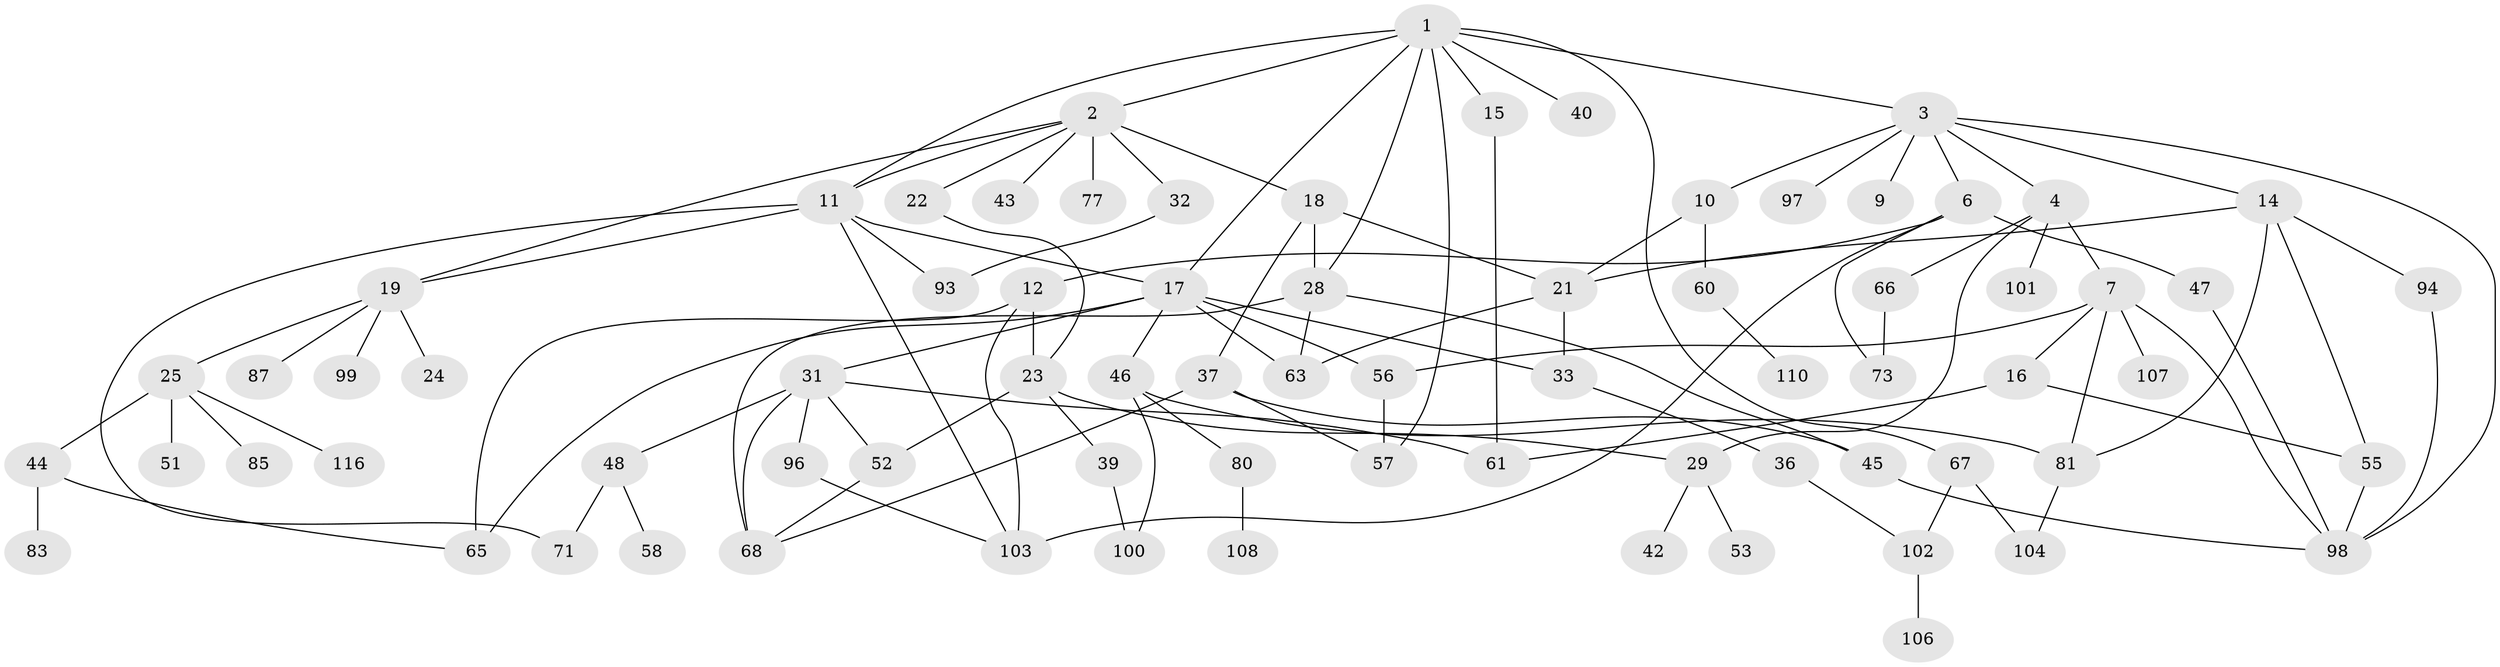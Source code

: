 // original degree distribution, {7: 0.01694915254237288, 8: 0.00847457627118644, 6: 0.00847457627118644, 5: 0.06779661016949153, 4: 0.1694915254237288, 2: 0.288135593220339, 1: 0.23728813559322035, 3: 0.2033898305084746}
// Generated by graph-tools (version 1.1) at 2025/10/02/27/25 16:10:56]
// undirected, 75 vertices, 114 edges
graph export_dot {
graph [start="1"]
  node [color=gray90,style=filled];
  1 [super="+49"];
  2 [super="+41"];
  3 [super="+5"];
  4 [super="+27"];
  6 [super="+8"];
  7 [super="+38"];
  9;
  10 [super="+30"];
  11 [super="+111"];
  12 [super="+13"];
  14 [super="+34"];
  15 [super="+72"];
  16;
  17 [super="+105"];
  18 [super="+26"];
  19 [super="+20"];
  21 [super="+59"];
  22 [super="+79"];
  23 [super="+91"];
  24 [super="+112"];
  25 [super="+54"];
  28 [super="+74"];
  29 [super="+35"];
  31 [super="+84"];
  32;
  33;
  36;
  37 [super="+64"];
  39;
  40;
  42;
  43;
  44 [super="+78"];
  45 [super="+75"];
  46 [super="+95"];
  47 [super="+89"];
  48 [super="+50"];
  51;
  52;
  53;
  55 [super="+62"];
  56 [super="+76"];
  57 [super="+90"];
  58;
  60 [super="+92"];
  61 [super="+109"];
  63 [super="+70"];
  65 [super="+69"];
  66 [super="+82"];
  67;
  68 [super="+88"];
  71 [super="+118"];
  73;
  77;
  80;
  81 [super="+86"];
  83;
  85;
  87;
  93 [super="+114"];
  94;
  96;
  97;
  98 [super="+113"];
  99;
  100;
  101;
  102 [super="+115"];
  103 [super="+117"];
  104;
  106;
  107;
  108;
  110;
  116;
  1 -- 2;
  1 -- 3;
  1 -- 11;
  1 -- 15;
  1 -- 17;
  1 -- 40;
  1 -- 67;
  1 -- 57;
  1 -- 28;
  2 -- 18;
  2 -- 19;
  2 -- 22;
  2 -- 32;
  2 -- 77 [weight=2];
  2 -- 11;
  2 -- 43;
  3 -- 4;
  3 -- 6;
  3 -- 14;
  3 -- 97;
  3 -- 9;
  3 -- 10;
  3 -- 98;
  4 -- 7;
  4 -- 66;
  4 -- 101;
  4 -- 29;
  6 -- 103;
  6 -- 73;
  6 -- 12;
  6 -- 47;
  7 -- 16;
  7 -- 107;
  7 -- 56;
  7 -- 81;
  7 -- 98;
  10 -- 21;
  10 -- 60;
  11 -- 19;
  11 -- 71;
  11 -- 17;
  11 -- 93;
  11 -- 103;
  12 -- 65;
  12 -- 103;
  12 -- 23;
  14 -- 55;
  14 -- 81;
  14 -- 94;
  14 -- 21;
  15 -- 61;
  16 -- 61;
  16 -- 55;
  17 -- 31;
  17 -- 46;
  17 -- 56;
  17 -- 63;
  17 -- 33;
  17 -- 65;
  18 -- 28;
  18 -- 37;
  18 -- 21;
  19 -- 99;
  19 -- 24;
  19 -- 25;
  19 -- 87;
  21 -- 33;
  21 -- 63;
  22 -- 23;
  23 -- 39;
  23 -- 29;
  23 -- 52;
  25 -- 44;
  25 -- 51;
  25 -- 116;
  25 -- 85;
  28 -- 45;
  28 -- 63;
  28 -- 68;
  29 -- 42;
  29 -- 53;
  31 -- 48;
  31 -- 52;
  31 -- 96;
  31 -- 68;
  31 -- 61;
  32 -- 93;
  33 -- 36;
  36 -- 102;
  37 -- 45;
  37 -- 68;
  37 -- 57;
  39 -- 100;
  44 -- 65;
  44 -- 83;
  45 -- 98;
  46 -- 80;
  46 -- 100;
  46 -- 81;
  47 -- 98;
  48 -- 58;
  48 -- 71;
  52 -- 68;
  55 -- 98;
  56 -- 57;
  60 -- 110;
  66 -- 73;
  67 -- 104;
  67 -- 102;
  80 -- 108;
  81 -- 104;
  94 -- 98;
  96 -- 103;
  102 -- 106;
}

